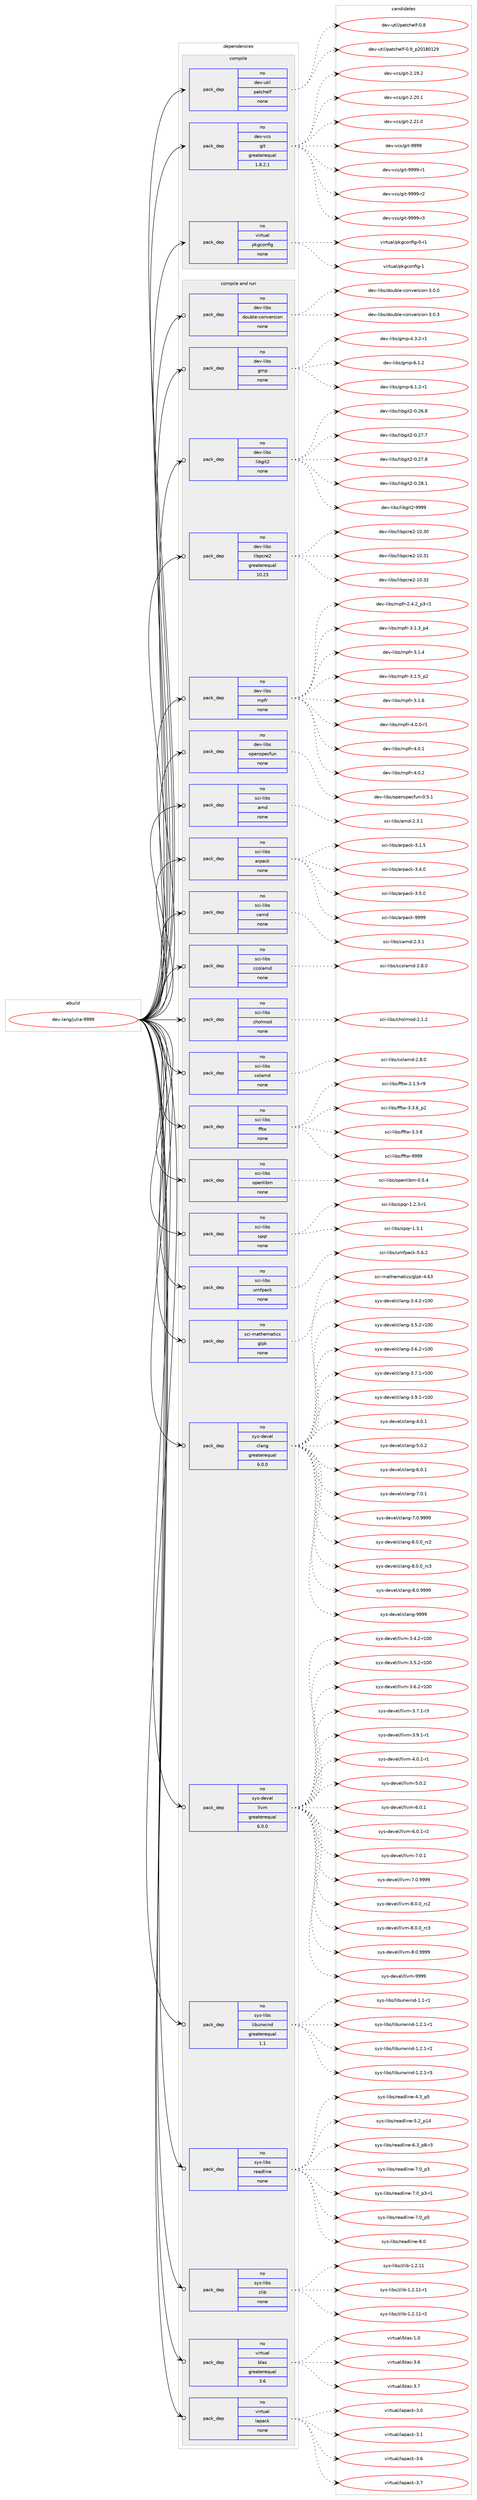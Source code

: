 digraph prolog {

# *************
# Graph options
# *************

newrank=true;
concentrate=true;
compound=true;
graph [rankdir=LR,fontname=Helvetica,fontsize=10,ranksep=1.5];#, ranksep=2.5, nodesep=0.2];
edge  [arrowhead=vee];
node  [fontname=Helvetica,fontsize=10];

# **********
# The ebuild
# **********

subgraph cluster_leftcol {
color=gray;
rank=same;
label=<<i>ebuild</i>>;
id [label="dev-lang/julia-9999", color=red, width=4, href="../dev-lang/julia-9999.svg"];
}

# ****************
# The dependencies
# ****************

subgraph cluster_midcol {
color=gray;
label=<<i>dependencies</i>>;
subgraph cluster_compile {
fillcolor="#eeeeee";
style=filled;
label=<<i>compile</i>>;
subgraph pack972988 {
dependency1359211 [label=<<TABLE BORDER="0" CELLBORDER="1" CELLSPACING="0" CELLPADDING="4" WIDTH="220"><TR><TD ROWSPAN="6" CELLPADDING="30">pack_dep</TD></TR><TR><TD WIDTH="110">no</TD></TR><TR><TD>dev-util</TD></TR><TR><TD>patchelf</TD></TR><TR><TD>none</TD></TR><TR><TD></TD></TR></TABLE>>, shape=none, color=blue];
}
id:e -> dependency1359211:w [weight=20,style="solid",arrowhead="vee"];
subgraph pack972989 {
dependency1359212 [label=<<TABLE BORDER="0" CELLBORDER="1" CELLSPACING="0" CELLPADDING="4" WIDTH="220"><TR><TD ROWSPAN="6" CELLPADDING="30">pack_dep</TD></TR><TR><TD WIDTH="110">no</TD></TR><TR><TD>dev-vcs</TD></TR><TR><TD>git</TD></TR><TR><TD>greaterequal</TD></TR><TR><TD>1.8.2.1</TD></TR></TABLE>>, shape=none, color=blue];
}
id:e -> dependency1359212:w [weight=20,style="solid",arrowhead="vee"];
subgraph pack972990 {
dependency1359213 [label=<<TABLE BORDER="0" CELLBORDER="1" CELLSPACING="0" CELLPADDING="4" WIDTH="220"><TR><TD ROWSPAN="6" CELLPADDING="30">pack_dep</TD></TR><TR><TD WIDTH="110">no</TD></TR><TR><TD>virtual</TD></TR><TR><TD>pkgconfig</TD></TR><TR><TD>none</TD></TR><TR><TD></TD></TR></TABLE>>, shape=none, color=blue];
}
id:e -> dependency1359213:w [weight=20,style="solid",arrowhead="vee"];
}
subgraph cluster_compileandrun {
fillcolor="#eeeeee";
style=filled;
label=<<i>compile and run</i>>;
subgraph pack972991 {
dependency1359214 [label=<<TABLE BORDER="0" CELLBORDER="1" CELLSPACING="0" CELLPADDING="4" WIDTH="220"><TR><TD ROWSPAN="6" CELLPADDING="30">pack_dep</TD></TR><TR><TD WIDTH="110">no</TD></TR><TR><TD>dev-libs</TD></TR><TR><TD>double-conversion</TD></TR><TR><TD>none</TD></TR><TR><TD></TD></TR></TABLE>>, shape=none, color=blue];
}
id:e -> dependency1359214:w [weight=20,style="solid",arrowhead="odotvee"];
subgraph pack972992 {
dependency1359215 [label=<<TABLE BORDER="0" CELLBORDER="1" CELLSPACING="0" CELLPADDING="4" WIDTH="220"><TR><TD ROWSPAN="6" CELLPADDING="30">pack_dep</TD></TR><TR><TD WIDTH="110">no</TD></TR><TR><TD>dev-libs</TD></TR><TR><TD>gmp</TD></TR><TR><TD>none</TD></TR><TR><TD></TD></TR></TABLE>>, shape=none, color=blue];
}
id:e -> dependency1359215:w [weight=20,style="solid",arrowhead="odotvee"];
subgraph pack972993 {
dependency1359216 [label=<<TABLE BORDER="0" CELLBORDER="1" CELLSPACING="0" CELLPADDING="4" WIDTH="220"><TR><TD ROWSPAN="6" CELLPADDING="30">pack_dep</TD></TR><TR><TD WIDTH="110">no</TD></TR><TR><TD>dev-libs</TD></TR><TR><TD>libgit2</TD></TR><TR><TD>none</TD></TR><TR><TD></TD></TR></TABLE>>, shape=none, color=blue];
}
id:e -> dependency1359216:w [weight=20,style="solid",arrowhead="odotvee"];
subgraph pack972994 {
dependency1359217 [label=<<TABLE BORDER="0" CELLBORDER="1" CELLSPACING="0" CELLPADDING="4" WIDTH="220"><TR><TD ROWSPAN="6" CELLPADDING="30">pack_dep</TD></TR><TR><TD WIDTH="110">no</TD></TR><TR><TD>dev-libs</TD></TR><TR><TD>libpcre2</TD></TR><TR><TD>greaterequal</TD></TR><TR><TD>10.23</TD></TR></TABLE>>, shape=none, color=blue];
}
id:e -> dependency1359217:w [weight=20,style="solid",arrowhead="odotvee"];
subgraph pack972995 {
dependency1359218 [label=<<TABLE BORDER="0" CELLBORDER="1" CELLSPACING="0" CELLPADDING="4" WIDTH="220"><TR><TD ROWSPAN="6" CELLPADDING="30">pack_dep</TD></TR><TR><TD WIDTH="110">no</TD></TR><TR><TD>dev-libs</TD></TR><TR><TD>mpfr</TD></TR><TR><TD>none</TD></TR><TR><TD></TD></TR></TABLE>>, shape=none, color=blue];
}
id:e -> dependency1359218:w [weight=20,style="solid",arrowhead="odotvee"];
subgraph pack972996 {
dependency1359219 [label=<<TABLE BORDER="0" CELLBORDER="1" CELLSPACING="0" CELLPADDING="4" WIDTH="220"><TR><TD ROWSPAN="6" CELLPADDING="30">pack_dep</TD></TR><TR><TD WIDTH="110">no</TD></TR><TR><TD>dev-libs</TD></TR><TR><TD>openspecfun</TD></TR><TR><TD>none</TD></TR><TR><TD></TD></TR></TABLE>>, shape=none, color=blue];
}
id:e -> dependency1359219:w [weight=20,style="solid",arrowhead="odotvee"];
subgraph pack972997 {
dependency1359220 [label=<<TABLE BORDER="0" CELLBORDER="1" CELLSPACING="0" CELLPADDING="4" WIDTH="220"><TR><TD ROWSPAN="6" CELLPADDING="30">pack_dep</TD></TR><TR><TD WIDTH="110">no</TD></TR><TR><TD>sci-libs</TD></TR><TR><TD>amd</TD></TR><TR><TD>none</TD></TR><TR><TD></TD></TR></TABLE>>, shape=none, color=blue];
}
id:e -> dependency1359220:w [weight=20,style="solid",arrowhead="odotvee"];
subgraph pack972998 {
dependency1359221 [label=<<TABLE BORDER="0" CELLBORDER="1" CELLSPACING="0" CELLPADDING="4" WIDTH="220"><TR><TD ROWSPAN="6" CELLPADDING="30">pack_dep</TD></TR><TR><TD WIDTH="110">no</TD></TR><TR><TD>sci-libs</TD></TR><TR><TD>arpack</TD></TR><TR><TD>none</TD></TR><TR><TD></TD></TR></TABLE>>, shape=none, color=blue];
}
id:e -> dependency1359221:w [weight=20,style="solid",arrowhead="odotvee"];
subgraph pack972999 {
dependency1359222 [label=<<TABLE BORDER="0" CELLBORDER="1" CELLSPACING="0" CELLPADDING="4" WIDTH="220"><TR><TD ROWSPAN="6" CELLPADDING="30">pack_dep</TD></TR><TR><TD WIDTH="110">no</TD></TR><TR><TD>sci-libs</TD></TR><TR><TD>camd</TD></TR><TR><TD>none</TD></TR><TR><TD></TD></TR></TABLE>>, shape=none, color=blue];
}
id:e -> dependency1359222:w [weight=20,style="solid",arrowhead="odotvee"];
subgraph pack973000 {
dependency1359223 [label=<<TABLE BORDER="0" CELLBORDER="1" CELLSPACING="0" CELLPADDING="4" WIDTH="220"><TR><TD ROWSPAN="6" CELLPADDING="30">pack_dep</TD></TR><TR><TD WIDTH="110">no</TD></TR><TR><TD>sci-libs</TD></TR><TR><TD>ccolamd</TD></TR><TR><TD>none</TD></TR><TR><TD></TD></TR></TABLE>>, shape=none, color=blue];
}
id:e -> dependency1359223:w [weight=20,style="solid",arrowhead="odotvee"];
subgraph pack973001 {
dependency1359224 [label=<<TABLE BORDER="0" CELLBORDER="1" CELLSPACING="0" CELLPADDING="4" WIDTH="220"><TR><TD ROWSPAN="6" CELLPADDING="30">pack_dep</TD></TR><TR><TD WIDTH="110">no</TD></TR><TR><TD>sci-libs</TD></TR><TR><TD>cholmod</TD></TR><TR><TD>none</TD></TR><TR><TD></TD></TR></TABLE>>, shape=none, color=blue];
}
id:e -> dependency1359224:w [weight=20,style="solid",arrowhead="odotvee"];
subgraph pack973002 {
dependency1359225 [label=<<TABLE BORDER="0" CELLBORDER="1" CELLSPACING="0" CELLPADDING="4" WIDTH="220"><TR><TD ROWSPAN="6" CELLPADDING="30">pack_dep</TD></TR><TR><TD WIDTH="110">no</TD></TR><TR><TD>sci-libs</TD></TR><TR><TD>colamd</TD></TR><TR><TD>none</TD></TR><TR><TD></TD></TR></TABLE>>, shape=none, color=blue];
}
id:e -> dependency1359225:w [weight=20,style="solid",arrowhead="odotvee"];
subgraph pack973003 {
dependency1359226 [label=<<TABLE BORDER="0" CELLBORDER="1" CELLSPACING="0" CELLPADDING="4" WIDTH="220"><TR><TD ROWSPAN="6" CELLPADDING="30">pack_dep</TD></TR><TR><TD WIDTH="110">no</TD></TR><TR><TD>sci-libs</TD></TR><TR><TD>fftw</TD></TR><TR><TD>none</TD></TR><TR><TD></TD></TR></TABLE>>, shape=none, color=blue];
}
id:e -> dependency1359226:w [weight=20,style="solid",arrowhead="odotvee"];
subgraph pack973004 {
dependency1359227 [label=<<TABLE BORDER="0" CELLBORDER="1" CELLSPACING="0" CELLPADDING="4" WIDTH="220"><TR><TD ROWSPAN="6" CELLPADDING="30">pack_dep</TD></TR><TR><TD WIDTH="110">no</TD></TR><TR><TD>sci-libs</TD></TR><TR><TD>openlibm</TD></TR><TR><TD>none</TD></TR><TR><TD></TD></TR></TABLE>>, shape=none, color=blue];
}
id:e -> dependency1359227:w [weight=20,style="solid",arrowhead="odotvee"];
subgraph pack973005 {
dependency1359228 [label=<<TABLE BORDER="0" CELLBORDER="1" CELLSPACING="0" CELLPADDING="4" WIDTH="220"><TR><TD ROWSPAN="6" CELLPADDING="30">pack_dep</TD></TR><TR><TD WIDTH="110">no</TD></TR><TR><TD>sci-libs</TD></TR><TR><TD>spqr</TD></TR><TR><TD>none</TD></TR><TR><TD></TD></TR></TABLE>>, shape=none, color=blue];
}
id:e -> dependency1359228:w [weight=20,style="solid",arrowhead="odotvee"];
subgraph pack973006 {
dependency1359229 [label=<<TABLE BORDER="0" CELLBORDER="1" CELLSPACING="0" CELLPADDING="4" WIDTH="220"><TR><TD ROWSPAN="6" CELLPADDING="30">pack_dep</TD></TR><TR><TD WIDTH="110">no</TD></TR><TR><TD>sci-libs</TD></TR><TR><TD>umfpack</TD></TR><TR><TD>none</TD></TR><TR><TD></TD></TR></TABLE>>, shape=none, color=blue];
}
id:e -> dependency1359229:w [weight=20,style="solid",arrowhead="odotvee"];
subgraph pack973007 {
dependency1359230 [label=<<TABLE BORDER="0" CELLBORDER="1" CELLSPACING="0" CELLPADDING="4" WIDTH="220"><TR><TD ROWSPAN="6" CELLPADDING="30">pack_dep</TD></TR><TR><TD WIDTH="110">no</TD></TR><TR><TD>sci-mathematics</TD></TR><TR><TD>glpk</TD></TR><TR><TD>none</TD></TR><TR><TD></TD></TR></TABLE>>, shape=none, color=blue];
}
id:e -> dependency1359230:w [weight=20,style="solid",arrowhead="odotvee"];
subgraph pack973008 {
dependency1359231 [label=<<TABLE BORDER="0" CELLBORDER="1" CELLSPACING="0" CELLPADDING="4" WIDTH="220"><TR><TD ROWSPAN="6" CELLPADDING="30">pack_dep</TD></TR><TR><TD WIDTH="110">no</TD></TR><TR><TD>sys-devel</TD></TR><TR><TD>clang</TD></TR><TR><TD>greaterequal</TD></TR><TR><TD>6.0.0</TD></TR></TABLE>>, shape=none, color=blue];
}
id:e -> dependency1359231:w [weight=20,style="solid",arrowhead="odotvee"];
subgraph pack973009 {
dependency1359232 [label=<<TABLE BORDER="0" CELLBORDER="1" CELLSPACING="0" CELLPADDING="4" WIDTH="220"><TR><TD ROWSPAN="6" CELLPADDING="30">pack_dep</TD></TR><TR><TD WIDTH="110">no</TD></TR><TR><TD>sys-devel</TD></TR><TR><TD>llvm</TD></TR><TR><TD>greaterequal</TD></TR><TR><TD>6.0.0</TD></TR></TABLE>>, shape=none, color=blue];
}
id:e -> dependency1359232:w [weight=20,style="solid",arrowhead="odotvee"];
subgraph pack973010 {
dependency1359233 [label=<<TABLE BORDER="0" CELLBORDER="1" CELLSPACING="0" CELLPADDING="4" WIDTH="220"><TR><TD ROWSPAN="6" CELLPADDING="30">pack_dep</TD></TR><TR><TD WIDTH="110">no</TD></TR><TR><TD>sys-libs</TD></TR><TR><TD>libunwind</TD></TR><TR><TD>greaterequal</TD></TR><TR><TD>1.1</TD></TR></TABLE>>, shape=none, color=blue];
}
id:e -> dependency1359233:w [weight=20,style="solid",arrowhead="odotvee"];
subgraph pack973011 {
dependency1359234 [label=<<TABLE BORDER="0" CELLBORDER="1" CELLSPACING="0" CELLPADDING="4" WIDTH="220"><TR><TD ROWSPAN="6" CELLPADDING="30">pack_dep</TD></TR><TR><TD WIDTH="110">no</TD></TR><TR><TD>sys-libs</TD></TR><TR><TD>readline</TD></TR><TR><TD>none</TD></TR><TR><TD></TD></TR></TABLE>>, shape=none, color=blue];
}
id:e -> dependency1359234:w [weight=20,style="solid",arrowhead="odotvee"];
subgraph pack973012 {
dependency1359235 [label=<<TABLE BORDER="0" CELLBORDER="1" CELLSPACING="0" CELLPADDING="4" WIDTH="220"><TR><TD ROWSPAN="6" CELLPADDING="30">pack_dep</TD></TR><TR><TD WIDTH="110">no</TD></TR><TR><TD>sys-libs</TD></TR><TR><TD>zlib</TD></TR><TR><TD>none</TD></TR><TR><TD></TD></TR></TABLE>>, shape=none, color=blue];
}
id:e -> dependency1359235:w [weight=20,style="solid",arrowhead="odotvee"];
subgraph pack973013 {
dependency1359236 [label=<<TABLE BORDER="0" CELLBORDER="1" CELLSPACING="0" CELLPADDING="4" WIDTH="220"><TR><TD ROWSPAN="6" CELLPADDING="30">pack_dep</TD></TR><TR><TD WIDTH="110">no</TD></TR><TR><TD>virtual</TD></TR><TR><TD>blas</TD></TR><TR><TD>greaterequal</TD></TR><TR><TD>3.6</TD></TR></TABLE>>, shape=none, color=blue];
}
id:e -> dependency1359236:w [weight=20,style="solid",arrowhead="odotvee"];
subgraph pack973014 {
dependency1359237 [label=<<TABLE BORDER="0" CELLBORDER="1" CELLSPACING="0" CELLPADDING="4" WIDTH="220"><TR><TD ROWSPAN="6" CELLPADDING="30">pack_dep</TD></TR><TR><TD WIDTH="110">no</TD></TR><TR><TD>virtual</TD></TR><TR><TD>lapack</TD></TR><TR><TD>none</TD></TR><TR><TD></TD></TR></TABLE>>, shape=none, color=blue];
}
id:e -> dependency1359237:w [weight=20,style="solid",arrowhead="odotvee"];
}
subgraph cluster_run {
fillcolor="#eeeeee";
style=filled;
label=<<i>run</i>>;
}
}

# **************
# The candidates
# **************

subgraph cluster_choices {
rank=same;
color=gray;
label=<<i>candidates</i>>;

subgraph choice972988 {
color=black;
nodesep=1;
choice1001011184511711610510847112971169910410110810245484656 [label="dev-util/patchelf-0.8", color=red, width=4,href="../dev-util/patchelf-0.8.svg"];
choice1001011184511711610510847112971169910410110810245484657951125048495648495057 [label="dev-util/patchelf-0.9_p20180129", color=red, width=4,href="../dev-util/patchelf-0.9_p20180129.svg"];
dependency1359211:e -> choice1001011184511711610510847112971169910410110810245484656:w [style=dotted,weight="100"];
dependency1359211:e -> choice1001011184511711610510847112971169910410110810245484657951125048495648495057:w [style=dotted,weight="100"];
}
subgraph choice972989 {
color=black;
nodesep=1;
choice10010111845118991154710310511645504649574650 [label="dev-vcs/git-2.19.2", color=red, width=4,href="../dev-vcs/git-2.19.2.svg"];
choice10010111845118991154710310511645504650484649 [label="dev-vcs/git-2.20.1", color=red, width=4,href="../dev-vcs/git-2.20.1.svg"];
choice10010111845118991154710310511645504650494648 [label="dev-vcs/git-2.21.0", color=red, width=4,href="../dev-vcs/git-2.21.0.svg"];
choice1001011184511899115471031051164557575757 [label="dev-vcs/git-9999", color=red, width=4,href="../dev-vcs/git-9999.svg"];
choice10010111845118991154710310511645575757574511449 [label="dev-vcs/git-9999-r1", color=red, width=4,href="../dev-vcs/git-9999-r1.svg"];
choice10010111845118991154710310511645575757574511450 [label="dev-vcs/git-9999-r2", color=red, width=4,href="../dev-vcs/git-9999-r2.svg"];
choice10010111845118991154710310511645575757574511451 [label="dev-vcs/git-9999-r3", color=red, width=4,href="../dev-vcs/git-9999-r3.svg"];
dependency1359212:e -> choice10010111845118991154710310511645504649574650:w [style=dotted,weight="100"];
dependency1359212:e -> choice10010111845118991154710310511645504650484649:w [style=dotted,weight="100"];
dependency1359212:e -> choice10010111845118991154710310511645504650494648:w [style=dotted,weight="100"];
dependency1359212:e -> choice1001011184511899115471031051164557575757:w [style=dotted,weight="100"];
dependency1359212:e -> choice10010111845118991154710310511645575757574511449:w [style=dotted,weight="100"];
dependency1359212:e -> choice10010111845118991154710310511645575757574511450:w [style=dotted,weight="100"];
dependency1359212:e -> choice10010111845118991154710310511645575757574511451:w [style=dotted,weight="100"];
}
subgraph choice972990 {
color=black;
nodesep=1;
choice11810511411611797108471121071039911111010210510345484511449 [label="virtual/pkgconfig-0-r1", color=red, width=4,href="../virtual/pkgconfig-0-r1.svg"];
choice1181051141161179710847112107103991111101021051034549 [label="virtual/pkgconfig-1", color=red, width=4,href="../virtual/pkgconfig-1.svg"];
dependency1359213:e -> choice11810511411611797108471121071039911111010210510345484511449:w [style=dotted,weight="100"];
dependency1359213:e -> choice1181051141161179710847112107103991111101021051034549:w [style=dotted,weight="100"];
}
subgraph choice972991 {
color=black;
nodesep=1;
choice100101118451081059811547100111117981081014599111110118101114115105111110455146484648 [label="dev-libs/double-conversion-3.0.0", color=red, width=4,href="../dev-libs/double-conversion-3.0.0.svg"];
choice100101118451081059811547100111117981081014599111110118101114115105111110455146484651 [label="dev-libs/double-conversion-3.0.3", color=red, width=4,href="../dev-libs/double-conversion-3.0.3.svg"];
dependency1359214:e -> choice100101118451081059811547100111117981081014599111110118101114115105111110455146484648:w [style=dotted,weight="100"];
dependency1359214:e -> choice100101118451081059811547100111117981081014599111110118101114115105111110455146484651:w [style=dotted,weight="100"];
}
subgraph choice972992 {
color=black;
nodesep=1;
choice1001011184510810598115471031091124552465146504511449 [label="dev-libs/gmp-4.3.2-r1", color=red, width=4,href="../dev-libs/gmp-4.3.2-r1.svg"];
choice100101118451081059811547103109112455446494650 [label="dev-libs/gmp-6.1.2", color=red, width=4,href="../dev-libs/gmp-6.1.2.svg"];
choice1001011184510810598115471031091124554464946504511449 [label="dev-libs/gmp-6.1.2-r1", color=red, width=4,href="../dev-libs/gmp-6.1.2-r1.svg"];
dependency1359215:e -> choice1001011184510810598115471031091124552465146504511449:w [style=dotted,weight="100"];
dependency1359215:e -> choice100101118451081059811547103109112455446494650:w [style=dotted,weight="100"];
dependency1359215:e -> choice1001011184510810598115471031091124554464946504511449:w [style=dotted,weight="100"];
}
subgraph choice972993 {
color=black;
nodesep=1;
choice100101118451081059811547108105981031051165045484650544656 [label="dev-libs/libgit2-0.26.8", color=red, width=4,href="../dev-libs/libgit2-0.26.8.svg"];
choice100101118451081059811547108105981031051165045484650554655 [label="dev-libs/libgit2-0.27.7", color=red, width=4,href="../dev-libs/libgit2-0.27.7.svg"];
choice100101118451081059811547108105981031051165045484650554656 [label="dev-libs/libgit2-0.27.8", color=red, width=4,href="../dev-libs/libgit2-0.27.8.svg"];
choice100101118451081059811547108105981031051165045484650564649 [label="dev-libs/libgit2-0.28.1", color=red, width=4,href="../dev-libs/libgit2-0.28.1.svg"];
choice10010111845108105981154710810598103105116504557575757 [label="dev-libs/libgit2-9999", color=red, width=4,href="../dev-libs/libgit2-9999.svg"];
dependency1359216:e -> choice100101118451081059811547108105981031051165045484650544656:w [style=dotted,weight="100"];
dependency1359216:e -> choice100101118451081059811547108105981031051165045484650554655:w [style=dotted,weight="100"];
dependency1359216:e -> choice100101118451081059811547108105981031051165045484650554656:w [style=dotted,weight="100"];
dependency1359216:e -> choice100101118451081059811547108105981031051165045484650564649:w [style=dotted,weight="100"];
dependency1359216:e -> choice10010111845108105981154710810598103105116504557575757:w [style=dotted,weight="100"];
}
subgraph choice972994 {
color=black;
nodesep=1;
choice100101118451081059811547108105981129911410150454948465148 [label="dev-libs/libpcre2-10.30", color=red, width=4,href="../dev-libs/libpcre2-10.30.svg"];
choice100101118451081059811547108105981129911410150454948465149 [label="dev-libs/libpcre2-10.31", color=red, width=4,href="../dev-libs/libpcre2-10.31.svg"];
choice100101118451081059811547108105981129911410150454948465150 [label="dev-libs/libpcre2-10.32", color=red, width=4,href="../dev-libs/libpcre2-10.32.svg"];
dependency1359217:e -> choice100101118451081059811547108105981129911410150454948465148:w [style=dotted,weight="100"];
dependency1359217:e -> choice100101118451081059811547108105981129911410150454948465149:w [style=dotted,weight="100"];
dependency1359217:e -> choice100101118451081059811547108105981129911410150454948465150:w [style=dotted,weight="100"];
}
subgraph choice972995 {
color=black;
nodesep=1;
choice10010111845108105981154710911210211445504652465095112514511449 [label="dev-libs/mpfr-2.4.2_p3-r1", color=red, width=4,href="../dev-libs/mpfr-2.4.2_p3-r1.svg"];
choice1001011184510810598115471091121021144551464946519511252 [label="dev-libs/mpfr-3.1.3_p4", color=red, width=4,href="../dev-libs/mpfr-3.1.3_p4.svg"];
choice100101118451081059811547109112102114455146494652 [label="dev-libs/mpfr-3.1.4", color=red, width=4,href="../dev-libs/mpfr-3.1.4.svg"];
choice1001011184510810598115471091121021144551464946539511250 [label="dev-libs/mpfr-3.1.5_p2", color=red, width=4,href="../dev-libs/mpfr-3.1.5_p2.svg"];
choice100101118451081059811547109112102114455146494654 [label="dev-libs/mpfr-3.1.6", color=red, width=4,href="../dev-libs/mpfr-3.1.6.svg"];
choice1001011184510810598115471091121021144552464846484511449 [label="dev-libs/mpfr-4.0.0-r1", color=red, width=4,href="../dev-libs/mpfr-4.0.0-r1.svg"];
choice100101118451081059811547109112102114455246484649 [label="dev-libs/mpfr-4.0.1", color=red, width=4,href="../dev-libs/mpfr-4.0.1.svg"];
choice100101118451081059811547109112102114455246484650 [label="dev-libs/mpfr-4.0.2", color=red, width=4,href="../dev-libs/mpfr-4.0.2.svg"];
dependency1359218:e -> choice10010111845108105981154710911210211445504652465095112514511449:w [style=dotted,weight="100"];
dependency1359218:e -> choice1001011184510810598115471091121021144551464946519511252:w [style=dotted,weight="100"];
dependency1359218:e -> choice100101118451081059811547109112102114455146494652:w [style=dotted,weight="100"];
dependency1359218:e -> choice1001011184510810598115471091121021144551464946539511250:w [style=dotted,weight="100"];
dependency1359218:e -> choice100101118451081059811547109112102114455146494654:w [style=dotted,weight="100"];
dependency1359218:e -> choice1001011184510810598115471091121021144552464846484511449:w [style=dotted,weight="100"];
dependency1359218:e -> choice100101118451081059811547109112102114455246484649:w [style=dotted,weight="100"];
dependency1359218:e -> choice100101118451081059811547109112102114455246484650:w [style=dotted,weight="100"];
}
subgraph choice972996 {
color=black;
nodesep=1;
choice10010111845108105981154711111210111011511210199102117110454846534649 [label="dev-libs/openspecfun-0.5.1", color=red, width=4,href="../dev-libs/openspecfun-0.5.1.svg"];
dependency1359219:e -> choice10010111845108105981154711111210111011511210199102117110454846534649:w [style=dotted,weight="100"];
}
subgraph choice972997 {
color=black;
nodesep=1;
choice1159910545108105981154797109100455046514649 [label="sci-libs/amd-2.3.1", color=red, width=4,href="../sci-libs/amd-2.3.1.svg"];
dependency1359220:e -> choice1159910545108105981154797109100455046514649:w [style=dotted,weight="100"];
}
subgraph choice972998 {
color=black;
nodesep=1;
choice11599105451081059811547971141129799107455146494653 [label="sci-libs/arpack-3.1.5", color=red, width=4,href="../sci-libs/arpack-3.1.5.svg"];
choice11599105451081059811547971141129799107455146524648 [label="sci-libs/arpack-3.4.0", color=red, width=4,href="../sci-libs/arpack-3.4.0.svg"];
choice11599105451081059811547971141129799107455146534648 [label="sci-libs/arpack-3.5.0", color=red, width=4,href="../sci-libs/arpack-3.5.0.svg"];
choice115991054510810598115479711411297991074557575757 [label="sci-libs/arpack-9999", color=red, width=4,href="../sci-libs/arpack-9999.svg"];
dependency1359221:e -> choice11599105451081059811547971141129799107455146494653:w [style=dotted,weight="100"];
dependency1359221:e -> choice11599105451081059811547971141129799107455146524648:w [style=dotted,weight="100"];
dependency1359221:e -> choice11599105451081059811547971141129799107455146534648:w [style=dotted,weight="100"];
dependency1359221:e -> choice115991054510810598115479711411297991074557575757:w [style=dotted,weight="100"];
}
subgraph choice972999 {
color=black;
nodesep=1;
choice115991054510810598115479997109100455046514649 [label="sci-libs/camd-2.3.1", color=red, width=4,href="../sci-libs/camd-2.3.1.svg"];
dependency1359222:e -> choice115991054510810598115479997109100455046514649:w [style=dotted,weight="100"];
}
subgraph choice973000 {
color=black;
nodesep=1;
choice11599105451081059811547999911110897109100455046564648 [label="sci-libs/ccolamd-2.8.0", color=red, width=4,href="../sci-libs/ccolamd-2.8.0.svg"];
dependency1359223:e -> choice11599105451081059811547999911110897109100455046564648:w [style=dotted,weight="100"];
}
subgraph choice973001 {
color=black;
nodesep=1;
choice1159910545108105981154799104111108109111100455046494650 [label="sci-libs/cholmod-2.1.2", color=red, width=4,href="../sci-libs/cholmod-2.1.2.svg"];
dependency1359224:e -> choice1159910545108105981154799104111108109111100455046494650:w [style=dotted,weight="100"];
}
subgraph choice973002 {
color=black;
nodesep=1;
choice115991054510810598115479911110897109100455046564648 [label="sci-libs/colamd-2.8.0", color=red, width=4,href="../sci-libs/colamd-2.8.0.svg"];
dependency1359225:e -> choice115991054510810598115479911110897109100455046564648:w [style=dotted,weight="100"];
}
subgraph choice973003 {
color=black;
nodesep=1;
choice115991054510810598115471021021161194550464946534511457 [label="sci-libs/fftw-2.1.5-r9", color=red, width=4,href="../sci-libs/fftw-2.1.5-r9.svg"];
choice115991054510810598115471021021161194551465146549511250 [label="sci-libs/fftw-3.3.6_p2", color=red, width=4,href="../sci-libs/fftw-3.3.6_p2.svg"];
choice11599105451081059811547102102116119455146514656 [label="sci-libs/fftw-3.3.8", color=red, width=4,href="../sci-libs/fftw-3.3.8.svg"];
choice115991054510810598115471021021161194557575757 [label="sci-libs/fftw-9999", color=red, width=4,href="../sci-libs/fftw-9999.svg"];
dependency1359226:e -> choice115991054510810598115471021021161194550464946534511457:w [style=dotted,weight="100"];
dependency1359226:e -> choice115991054510810598115471021021161194551465146549511250:w [style=dotted,weight="100"];
dependency1359226:e -> choice11599105451081059811547102102116119455146514656:w [style=dotted,weight="100"];
dependency1359226:e -> choice115991054510810598115471021021161194557575757:w [style=dotted,weight="100"];
}
subgraph choice973004 {
color=black;
nodesep=1;
choice1159910545108105981154711111210111010810598109454846534652 [label="sci-libs/openlibm-0.5.4", color=red, width=4,href="../sci-libs/openlibm-0.5.4.svg"];
dependency1359227:e -> choice1159910545108105981154711111210111010810598109454846534652:w [style=dotted,weight="100"];
}
subgraph choice973005 {
color=black;
nodesep=1;
choice115991054510810598115471151121131144549465046514511449 [label="sci-libs/spqr-1.2.3-r1", color=red, width=4,href="../sci-libs/spqr-1.2.3-r1.svg"];
choice11599105451081059811547115112113114454946514649 [label="sci-libs/spqr-1.3.1", color=red, width=4,href="../sci-libs/spqr-1.3.1.svg"];
dependency1359228:e -> choice115991054510810598115471151121131144549465046514511449:w [style=dotted,weight="100"];
dependency1359228:e -> choice11599105451081059811547115112113114454946514649:w [style=dotted,weight="100"];
}
subgraph choice973006 {
color=black;
nodesep=1;
choice115991054510810598115471171091021129799107455346544650 [label="sci-libs/umfpack-5.6.2", color=red, width=4,href="../sci-libs/umfpack-5.6.2.svg"];
dependency1359229:e -> choice115991054510810598115471171091021129799107455346544650:w [style=dotted,weight="100"];
}
subgraph choice973007 {
color=black;
nodesep=1;
choice1159910545109971161041011099711610599115471031081121074552465451 [label="sci-mathematics/glpk-4.63", color=red, width=4,href="../sci-mathematics/glpk-4.63.svg"];
dependency1359230:e -> choice1159910545109971161041011099711610599115471031081121074552465451:w [style=dotted,weight="100"];
}
subgraph choice973008 {
color=black;
nodesep=1;
choice1151211154510010111810110847991089711010345514652465045114494848 [label="sys-devel/clang-3.4.2-r100", color=red, width=4,href="../sys-devel/clang-3.4.2-r100.svg"];
choice1151211154510010111810110847991089711010345514653465045114494848 [label="sys-devel/clang-3.5.2-r100", color=red, width=4,href="../sys-devel/clang-3.5.2-r100.svg"];
choice1151211154510010111810110847991089711010345514654465045114494848 [label="sys-devel/clang-3.6.2-r100", color=red, width=4,href="../sys-devel/clang-3.6.2-r100.svg"];
choice1151211154510010111810110847991089711010345514655464945114494848 [label="sys-devel/clang-3.7.1-r100", color=red, width=4,href="../sys-devel/clang-3.7.1-r100.svg"];
choice1151211154510010111810110847991089711010345514657464945114494848 [label="sys-devel/clang-3.9.1-r100", color=red, width=4,href="../sys-devel/clang-3.9.1-r100.svg"];
choice11512111545100101118101108479910897110103455246484649 [label="sys-devel/clang-4.0.1", color=red, width=4,href="../sys-devel/clang-4.0.1.svg"];
choice11512111545100101118101108479910897110103455346484650 [label="sys-devel/clang-5.0.2", color=red, width=4,href="../sys-devel/clang-5.0.2.svg"];
choice11512111545100101118101108479910897110103455446484649 [label="sys-devel/clang-6.0.1", color=red, width=4,href="../sys-devel/clang-6.0.1.svg"];
choice11512111545100101118101108479910897110103455546484649 [label="sys-devel/clang-7.0.1", color=red, width=4,href="../sys-devel/clang-7.0.1.svg"];
choice11512111545100101118101108479910897110103455546484657575757 [label="sys-devel/clang-7.0.9999", color=red, width=4,href="../sys-devel/clang-7.0.9999.svg"];
choice11512111545100101118101108479910897110103455646484648951149950 [label="sys-devel/clang-8.0.0_rc2", color=red, width=4,href="../sys-devel/clang-8.0.0_rc2.svg"];
choice11512111545100101118101108479910897110103455646484648951149951 [label="sys-devel/clang-8.0.0_rc3", color=red, width=4,href="../sys-devel/clang-8.0.0_rc3.svg"];
choice11512111545100101118101108479910897110103455646484657575757 [label="sys-devel/clang-8.0.9999", color=red, width=4,href="../sys-devel/clang-8.0.9999.svg"];
choice115121115451001011181011084799108971101034557575757 [label="sys-devel/clang-9999", color=red, width=4,href="../sys-devel/clang-9999.svg"];
dependency1359231:e -> choice1151211154510010111810110847991089711010345514652465045114494848:w [style=dotted,weight="100"];
dependency1359231:e -> choice1151211154510010111810110847991089711010345514653465045114494848:w [style=dotted,weight="100"];
dependency1359231:e -> choice1151211154510010111810110847991089711010345514654465045114494848:w [style=dotted,weight="100"];
dependency1359231:e -> choice1151211154510010111810110847991089711010345514655464945114494848:w [style=dotted,weight="100"];
dependency1359231:e -> choice1151211154510010111810110847991089711010345514657464945114494848:w [style=dotted,weight="100"];
dependency1359231:e -> choice11512111545100101118101108479910897110103455246484649:w [style=dotted,weight="100"];
dependency1359231:e -> choice11512111545100101118101108479910897110103455346484650:w [style=dotted,weight="100"];
dependency1359231:e -> choice11512111545100101118101108479910897110103455446484649:w [style=dotted,weight="100"];
dependency1359231:e -> choice11512111545100101118101108479910897110103455546484649:w [style=dotted,weight="100"];
dependency1359231:e -> choice11512111545100101118101108479910897110103455546484657575757:w [style=dotted,weight="100"];
dependency1359231:e -> choice11512111545100101118101108479910897110103455646484648951149950:w [style=dotted,weight="100"];
dependency1359231:e -> choice11512111545100101118101108479910897110103455646484648951149951:w [style=dotted,weight="100"];
dependency1359231:e -> choice11512111545100101118101108479910897110103455646484657575757:w [style=dotted,weight="100"];
dependency1359231:e -> choice115121115451001011181011084799108971101034557575757:w [style=dotted,weight="100"];
}
subgraph choice973009 {
color=black;
nodesep=1;
choice115121115451001011181011084710810811810945514652465045114494848 [label="sys-devel/llvm-3.4.2-r100", color=red, width=4,href="../sys-devel/llvm-3.4.2-r100.svg"];
choice115121115451001011181011084710810811810945514653465045114494848 [label="sys-devel/llvm-3.5.2-r100", color=red, width=4,href="../sys-devel/llvm-3.5.2-r100.svg"];
choice115121115451001011181011084710810811810945514654465045114494848 [label="sys-devel/llvm-3.6.2-r100", color=red, width=4,href="../sys-devel/llvm-3.6.2-r100.svg"];
choice11512111545100101118101108471081081181094551465546494511451 [label="sys-devel/llvm-3.7.1-r3", color=red, width=4,href="../sys-devel/llvm-3.7.1-r3.svg"];
choice11512111545100101118101108471081081181094551465746494511449 [label="sys-devel/llvm-3.9.1-r1", color=red, width=4,href="../sys-devel/llvm-3.9.1-r1.svg"];
choice11512111545100101118101108471081081181094552464846494511449 [label="sys-devel/llvm-4.0.1-r1", color=red, width=4,href="../sys-devel/llvm-4.0.1-r1.svg"];
choice1151211154510010111810110847108108118109455346484650 [label="sys-devel/llvm-5.0.2", color=red, width=4,href="../sys-devel/llvm-5.0.2.svg"];
choice1151211154510010111810110847108108118109455446484649 [label="sys-devel/llvm-6.0.1", color=red, width=4,href="../sys-devel/llvm-6.0.1.svg"];
choice11512111545100101118101108471081081181094554464846494511450 [label="sys-devel/llvm-6.0.1-r2", color=red, width=4,href="../sys-devel/llvm-6.0.1-r2.svg"];
choice1151211154510010111810110847108108118109455546484649 [label="sys-devel/llvm-7.0.1", color=red, width=4,href="../sys-devel/llvm-7.0.1.svg"];
choice1151211154510010111810110847108108118109455546484657575757 [label="sys-devel/llvm-7.0.9999", color=red, width=4,href="../sys-devel/llvm-7.0.9999.svg"];
choice1151211154510010111810110847108108118109455646484648951149950 [label="sys-devel/llvm-8.0.0_rc2", color=red, width=4,href="../sys-devel/llvm-8.0.0_rc2.svg"];
choice1151211154510010111810110847108108118109455646484648951149951 [label="sys-devel/llvm-8.0.0_rc3", color=red, width=4,href="../sys-devel/llvm-8.0.0_rc3.svg"];
choice1151211154510010111810110847108108118109455646484657575757 [label="sys-devel/llvm-8.0.9999", color=red, width=4,href="../sys-devel/llvm-8.0.9999.svg"];
choice11512111545100101118101108471081081181094557575757 [label="sys-devel/llvm-9999", color=red, width=4,href="../sys-devel/llvm-9999.svg"];
dependency1359232:e -> choice115121115451001011181011084710810811810945514652465045114494848:w [style=dotted,weight="100"];
dependency1359232:e -> choice115121115451001011181011084710810811810945514653465045114494848:w [style=dotted,weight="100"];
dependency1359232:e -> choice115121115451001011181011084710810811810945514654465045114494848:w [style=dotted,weight="100"];
dependency1359232:e -> choice11512111545100101118101108471081081181094551465546494511451:w [style=dotted,weight="100"];
dependency1359232:e -> choice11512111545100101118101108471081081181094551465746494511449:w [style=dotted,weight="100"];
dependency1359232:e -> choice11512111545100101118101108471081081181094552464846494511449:w [style=dotted,weight="100"];
dependency1359232:e -> choice1151211154510010111810110847108108118109455346484650:w [style=dotted,weight="100"];
dependency1359232:e -> choice1151211154510010111810110847108108118109455446484649:w [style=dotted,weight="100"];
dependency1359232:e -> choice11512111545100101118101108471081081181094554464846494511450:w [style=dotted,weight="100"];
dependency1359232:e -> choice1151211154510010111810110847108108118109455546484649:w [style=dotted,weight="100"];
dependency1359232:e -> choice1151211154510010111810110847108108118109455546484657575757:w [style=dotted,weight="100"];
dependency1359232:e -> choice1151211154510010111810110847108108118109455646484648951149950:w [style=dotted,weight="100"];
dependency1359232:e -> choice1151211154510010111810110847108108118109455646484648951149951:w [style=dotted,weight="100"];
dependency1359232:e -> choice1151211154510010111810110847108108118109455646484657575757:w [style=dotted,weight="100"];
dependency1359232:e -> choice11512111545100101118101108471081081181094557575757:w [style=dotted,weight="100"];
}
subgraph choice973010 {
color=black;
nodesep=1;
choice11512111545108105981154710810598117110119105110100454946494511449 [label="sys-libs/libunwind-1.1-r1", color=red, width=4,href="../sys-libs/libunwind-1.1-r1.svg"];
choice115121115451081059811547108105981171101191051101004549465046494511449 [label="sys-libs/libunwind-1.2.1-r1", color=red, width=4,href="../sys-libs/libunwind-1.2.1-r1.svg"];
choice115121115451081059811547108105981171101191051101004549465046494511450 [label="sys-libs/libunwind-1.2.1-r2", color=red, width=4,href="../sys-libs/libunwind-1.2.1-r2.svg"];
choice115121115451081059811547108105981171101191051101004549465046494511451 [label="sys-libs/libunwind-1.2.1-r3", color=red, width=4,href="../sys-libs/libunwind-1.2.1-r3.svg"];
dependency1359233:e -> choice11512111545108105981154710810598117110119105110100454946494511449:w [style=dotted,weight="100"];
dependency1359233:e -> choice115121115451081059811547108105981171101191051101004549465046494511449:w [style=dotted,weight="100"];
dependency1359233:e -> choice115121115451081059811547108105981171101191051101004549465046494511450:w [style=dotted,weight="100"];
dependency1359233:e -> choice115121115451081059811547108105981171101191051101004549465046494511451:w [style=dotted,weight="100"];
}
subgraph choice973011 {
color=black;
nodesep=1;
choice11512111545108105981154711410197100108105110101455246519511253 [label="sys-libs/readline-4.3_p5", color=red, width=4,href="../sys-libs/readline-4.3_p5.svg"];
choice1151211154510810598115471141019710010810511010145534650951124952 [label="sys-libs/readline-5.2_p14", color=red, width=4,href="../sys-libs/readline-5.2_p14.svg"];
choice115121115451081059811547114101971001081051101014554465195112564511451 [label="sys-libs/readline-6.3_p8-r3", color=red, width=4,href="../sys-libs/readline-6.3_p8-r3.svg"];
choice11512111545108105981154711410197100108105110101455546489511251 [label="sys-libs/readline-7.0_p3", color=red, width=4,href="../sys-libs/readline-7.0_p3.svg"];
choice115121115451081059811547114101971001081051101014555464895112514511449 [label="sys-libs/readline-7.0_p3-r1", color=red, width=4,href="../sys-libs/readline-7.0_p3-r1.svg"];
choice11512111545108105981154711410197100108105110101455546489511253 [label="sys-libs/readline-7.0_p5", color=red, width=4,href="../sys-libs/readline-7.0_p5.svg"];
choice1151211154510810598115471141019710010810511010145564648 [label="sys-libs/readline-8.0", color=red, width=4,href="../sys-libs/readline-8.0.svg"];
dependency1359234:e -> choice11512111545108105981154711410197100108105110101455246519511253:w [style=dotted,weight="100"];
dependency1359234:e -> choice1151211154510810598115471141019710010810511010145534650951124952:w [style=dotted,weight="100"];
dependency1359234:e -> choice115121115451081059811547114101971001081051101014554465195112564511451:w [style=dotted,weight="100"];
dependency1359234:e -> choice11512111545108105981154711410197100108105110101455546489511251:w [style=dotted,weight="100"];
dependency1359234:e -> choice115121115451081059811547114101971001081051101014555464895112514511449:w [style=dotted,weight="100"];
dependency1359234:e -> choice11512111545108105981154711410197100108105110101455546489511253:w [style=dotted,weight="100"];
dependency1359234:e -> choice1151211154510810598115471141019710010810511010145564648:w [style=dotted,weight="100"];
}
subgraph choice973012 {
color=black;
nodesep=1;
choice1151211154510810598115471221081059845494650464949 [label="sys-libs/zlib-1.2.11", color=red, width=4,href="../sys-libs/zlib-1.2.11.svg"];
choice11512111545108105981154712210810598454946504649494511449 [label="sys-libs/zlib-1.2.11-r1", color=red, width=4,href="../sys-libs/zlib-1.2.11-r1.svg"];
choice11512111545108105981154712210810598454946504649494511450 [label="sys-libs/zlib-1.2.11-r2", color=red, width=4,href="../sys-libs/zlib-1.2.11-r2.svg"];
dependency1359235:e -> choice1151211154510810598115471221081059845494650464949:w [style=dotted,weight="100"];
dependency1359235:e -> choice11512111545108105981154712210810598454946504649494511449:w [style=dotted,weight="100"];
dependency1359235:e -> choice11512111545108105981154712210810598454946504649494511450:w [style=dotted,weight="100"];
}
subgraph choice973013 {
color=black;
nodesep=1;
choice1181051141161179710847981089711545494648 [label="virtual/blas-1.0", color=red, width=4,href="../virtual/blas-1.0.svg"];
choice1181051141161179710847981089711545514654 [label="virtual/blas-3.6", color=red, width=4,href="../virtual/blas-3.6.svg"];
choice1181051141161179710847981089711545514655 [label="virtual/blas-3.7", color=red, width=4,href="../virtual/blas-3.7.svg"];
dependency1359236:e -> choice1181051141161179710847981089711545494648:w [style=dotted,weight="100"];
dependency1359236:e -> choice1181051141161179710847981089711545514654:w [style=dotted,weight="100"];
dependency1359236:e -> choice1181051141161179710847981089711545514655:w [style=dotted,weight="100"];
}
subgraph choice973014 {
color=black;
nodesep=1;
choice118105114116117971084710897112979910745514648 [label="virtual/lapack-3.0", color=red, width=4,href="../virtual/lapack-3.0.svg"];
choice118105114116117971084710897112979910745514649 [label="virtual/lapack-3.1", color=red, width=4,href="../virtual/lapack-3.1.svg"];
choice118105114116117971084710897112979910745514654 [label="virtual/lapack-3.6", color=red, width=4,href="../virtual/lapack-3.6.svg"];
choice118105114116117971084710897112979910745514655 [label="virtual/lapack-3.7", color=red, width=4,href="../virtual/lapack-3.7.svg"];
dependency1359237:e -> choice118105114116117971084710897112979910745514648:w [style=dotted,weight="100"];
dependency1359237:e -> choice118105114116117971084710897112979910745514649:w [style=dotted,weight="100"];
dependency1359237:e -> choice118105114116117971084710897112979910745514654:w [style=dotted,weight="100"];
dependency1359237:e -> choice118105114116117971084710897112979910745514655:w [style=dotted,weight="100"];
}
}

}
